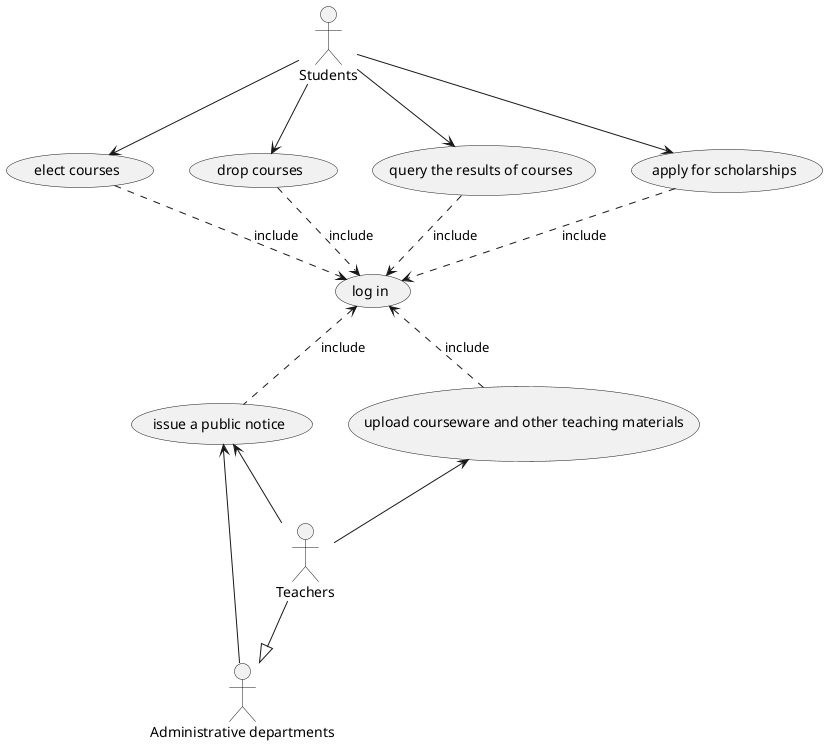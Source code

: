 @startuml UsecaseCampusInfoPlatform
:Students:                                            
:Teachers:                                            
:Administrative departments: as Admin                         
Teachers --|> Admin
                  
(log in) as (all)                                                      
                                                       
(elect courses) as (s1)                                
(drop courses) as (s2)                                 
(query the results of courses) as (s3)                 
(apply for scholarships) as (s4)                       
                                                       
(upload courseware and other teaching materials) as (t1)
                                                       
(issue a public notice) as (a1_t2)                     
                                                       
Students --> s1                   
Students --> s2                   
Students --> s3                   
Students --> s4                   
s1 ..> all : include              
s2 ..> all : include              
s3 ..> all : include                                   
s4 ..> all : include                                   
                                                       
Teachers -up-> t1                                      
Teachers -Up-> a1_t2                                   
                                                       
Admin --> a1_t2                                        
t1 .up.> all : include                                 
a1_t2 .up.> all : include                              
                                                       
@enduml                                                